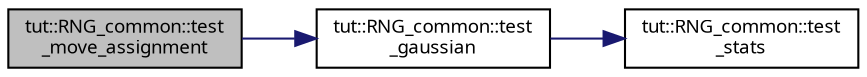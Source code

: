 digraph "tut::RNG_common::test_move_assignment"
{
 // INTERACTIVE_SVG=YES
  bgcolor="transparent";
  edge [fontname="sans-serif",fontsize="9",labelfontname="sans-serif",labelfontsize="9"];
  node [fontname="sans-serif",fontsize="9",shape=record];
  rankdir="LR";
  Node1 [label="tut::RNG_common::test\l_move_assignment",height=0.2,width=0.4,color="black", fillcolor="grey75", style="filled", fontcolor="black"];
  Node1 -> Node2 [color="midnightblue",fontsize="9",style="solid",fontname="sans-serif"];
  Node2 [label="tut::RNG_common::test\l_gaussian",height=0.2,width=0.4,color="black",URL="$structtut_1_1_r_n_g__common.html#adfbc43e958409e1505a26f1e87b1d76c"];
  Node2 -> Node3 [color="midnightblue",fontsize="9",style="solid",fontname="sans-serif"];
  Node3 [label="tut::RNG_common::test\l_stats",height=0.2,width=0.4,color="black",URL="$structtut_1_1_r_n_g__common.html#a5026b698fa383282fd7a80015aec5ed6"];
}
